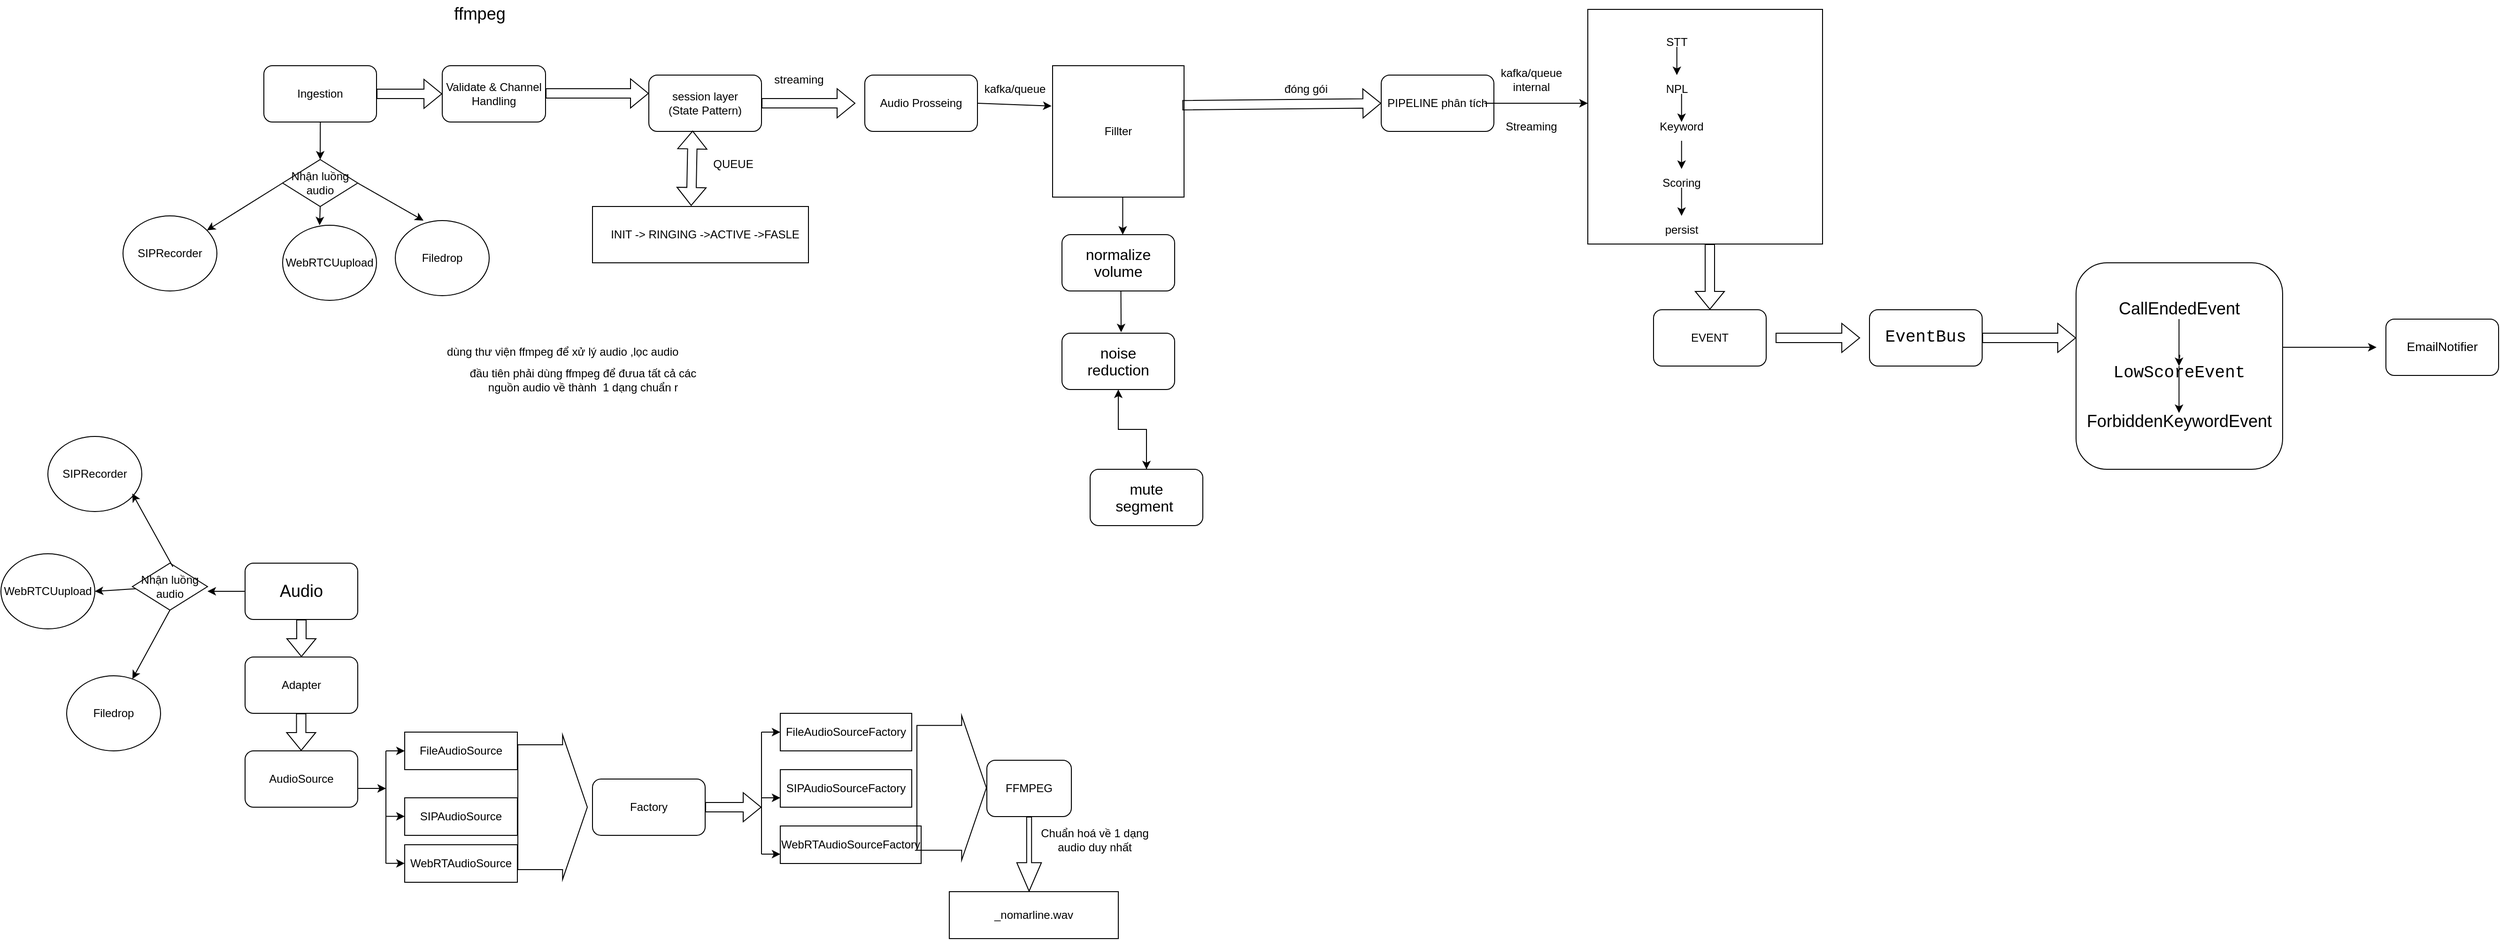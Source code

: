 <mxfile version="28.2.3">
  <diagram name="Page-1" id="5exD3tOwVEBH9GhEouph">
    <mxGraphModel dx="1570" dy="395" grid="1" gridSize="10" guides="1" tooltips="1" connect="1" arrows="1" fold="1" page="1" pageScale="1" pageWidth="850" pageHeight="1100" math="0" shadow="0">
      <root>
        <mxCell id="0" />
        <mxCell id="1" parent="0" />
        <mxCell id="lYN4OYt0fOrp-CvqFd3v-1" value="Ingestion" style="rounded=1;whiteSpace=wrap;html=1;" parent="1" vertex="1">
          <mxGeometry x="10" y="170" width="120" height="60" as="geometry" />
        </mxCell>
        <mxCell id="lYN4OYt0fOrp-CvqFd3v-2" value="SIPRecorder" style="ellipse;whiteSpace=wrap;html=1;" parent="1" vertex="1">
          <mxGeometry x="-140" y="330" width="100" height="80" as="geometry" />
        </mxCell>
        <mxCell id="lYN4OYt0fOrp-CvqFd3v-3" value="WebRTCUupload" style="ellipse;whiteSpace=wrap;html=1;" parent="1" vertex="1">
          <mxGeometry x="30" y="340" width="100" height="80" as="geometry" />
        </mxCell>
        <mxCell id="lYN4OYt0fOrp-CvqFd3v-4" value="Filedrop" style="ellipse;whiteSpace=wrap;html=1;" parent="1" vertex="1">
          <mxGeometry x="150" y="335" width="100" height="80" as="geometry" />
        </mxCell>
        <mxCell id="lYN4OYt0fOrp-CvqFd3v-5" value="Nhận luồng audio" style="rhombus;whiteSpace=wrap;html=1;" parent="1" vertex="1">
          <mxGeometry x="30" y="270" width="80" height="50" as="geometry" />
        </mxCell>
        <mxCell id="lYN4OYt0fOrp-CvqFd3v-6" value="" style="endArrow=classic;html=1;rounded=0;entryX=0.5;entryY=0;entryDx=0;entryDy=0;" parent="1" target="lYN4OYt0fOrp-CvqFd3v-5" edge="1">
          <mxGeometry width="50" height="50" relative="1" as="geometry">
            <mxPoint x="70.15" y="230" as="sourcePoint" />
            <mxPoint x="69.86" y="250" as="targetPoint" />
          </mxGeometry>
        </mxCell>
        <mxCell id="lYN4OYt0fOrp-CvqFd3v-7" value="" style="endArrow=classic;html=1;rounded=0;entryX=0.3;entryY=0;entryDx=0;entryDy=0;entryPerimeter=0;exitX=1;exitY=0.5;exitDx=0;exitDy=0;" parent="1" source="lYN4OYt0fOrp-CvqFd3v-5" target="lYN4OYt0fOrp-CvqFd3v-4" edge="1">
          <mxGeometry width="50" height="50" relative="1" as="geometry">
            <mxPoint x="210" y="300" as="sourcePoint" />
            <mxPoint x="260" y="250" as="targetPoint" />
          </mxGeometry>
        </mxCell>
        <mxCell id="lYN4OYt0fOrp-CvqFd3v-8" value="" style="endArrow=classic;html=1;rounded=0;entryX=0.394;entryY=0;entryDx=0;entryDy=0;entryPerimeter=0;exitX=0.5;exitY=1;exitDx=0;exitDy=0;" parent="1" source="lYN4OYt0fOrp-CvqFd3v-5" target="lYN4OYt0fOrp-CvqFd3v-3" edge="1">
          <mxGeometry width="50" height="50" relative="1" as="geometry">
            <mxPoint x="190" y="310" as="sourcePoint" />
            <mxPoint x="240" y="260" as="targetPoint" />
          </mxGeometry>
        </mxCell>
        <mxCell id="lYN4OYt0fOrp-CvqFd3v-9" value="" style="endArrow=classic;html=1;rounded=0;exitX=0;exitY=0.5;exitDx=0;exitDy=0;" parent="1" source="lYN4OYt0fOrp-CvqFd3v-5" target="lYN4OYt0fOrp-CvqFd3v-2" edge="1">
          <mxGeometry width="50" height="50" relative="1" as="geometry">
            <mxPoint x="20" y="300" as="sourcePoint" />
            <mxPoint x="220" y="250" as="targetPoint" />
          </mxGeometry>
        </mxCell>
        <mxCell id="lYN4OYt0fOrp-CvqFd3v-10" value="session layer&lt;div&gt;(State Pattern)&lt;/div&gt;" style="rounded=1;whiteSpace=wrap;html=1;" parent="1" vertex="1">
          <mxGeometry x="420" y="180" width="120" height="60" as="geometry" />
        </mxCell>
        <mxCell id="lYN4OYt0fOrp-CvqFd3v-11" value="" style="shape=flexArrow;endArrow=classic;html=1;rounded=0;entryX=0;entryY=0.5;entryDx=0;entryDy=0;" parent="1" edge="1">
          <mxGeometry width="50" height="50" relative="1" as="geometry">
            <mxPoint x="310" y="199.52" as="sourcePoint" />
            <mxPoint x="420" y="199.52" as="targetPoint" />
          </mxGeometry>
        </mxCell>
        <mxCell id="lYN4OYt0fOrp-CvqFd3v-12" value="" style="rounded=0;whiteSpace=wrap;html=1;" parent="1" vertex="1">
          <mxGeometry x="360" y="320" width="230" height="60" as="geometry" />
        </mxCell>
        <mxCell id="lYN4OYt0fOrp-CvqFd3v-14" value="INIT -&amp;gt; RINGING -&amp;gt;ACTIVE -&amp;gt;FASLE" style="text;html=1;align=center;verticalAlign=middle;whiteSpace=wrap;rounded=0;" parent="1" vertex="1">
          <mxGeometry x="375" y="335" width="210" height="30" as="geometry" />
        </mxCell>
        <mxCell id="lYN4OYt0fOrp-CvqFd3v-16" value="" style="shape=flexArrow;endArrow=classic;html=1;rounded=0;" parent="1" edge="1">
          <mxGeometry width="50" height="50" relative="1" as="geometry">
            <mxPoint x="540" y="210" as="sourcePoint" />
            <mxPoint x="640" y="210" as="targetPoint" />
          </mxGeometry>
        </mxCell>
        <mxCell id="lYN4OYt0fOrp-CvqFd3v-17" value="Audio Prosseing" style="rounded=1;whiteSpace=wrap;html=1;" parent="1" vertex="1">
          <mxGeometry x="650" y="180" width="120" height="60" as="geometry" />
        </mxCell>
        <mxCell id="lYN4OYt0fOrp-CvqFd3v-18" value="" style="endArrow=classic;html=1;rounded=0;entryX=-0.008;entryY=0.307;entryDx=0;entryDy=0;entryPerimeter=0;" parent="1" target="lYN4OYt0fOrp-CvqFd3v-19" edge="1">
          <mxGeometry width="50" height="50" relative="1" as="geometry">
            <mxPoint x="770" y="210" as="sourcePoint" />
            <mxPoint x="830" y="210" as="targetPoint" />
          </mxGeometry>
        </mxCell>
        <mxCell id="lYN4OYt0fOrp-CvqFd3v-19" value="Fillter" style="whiteSpace=wrap;html=1;aspect=fixed;" parent="1" vertex="1">
          <mxGeometry x="850" y="170" width="140" height="140" as="geometry" />
        </mxCell>
        <mxCell id="lYN4OYt0fOrp-CvqFd3v-25" value="" style="shape=flexArrow;endArrow=classic;html=1;rounded=0;exitX=0.987;exitY=0.301;exitDx=0;exitDy=0;exitPerimeter=0;" parent="1" source="lYN4OYt0fOrp-CvqFd3v-19" edge="1">
          <mxGeometry width="50" height="50" relative="1" as="geometry">
            <mxPoint x="1070" y="210" as="sourcePoint" />
            <mxPoint x="1200" y="210" as="targetPoint" />
          </mxGeometry>
        </mxCell>
        <mxCell id="lYN4OYt0fOrp-CvqFd3v-26" value="đóng gói" style="text;html=1;align=center;verticalAlign=middle;whiteSpace=wrap;rounded=0;" parent="1" vertex="1">
          <mxGeometry x="1090" y="180" width="60" height="30" as="geometry" />
        </mxCell>
        <mxCell id="lYN4OYt0fOrp-CvqFd3v-27" value="PIPELINE phân tích" style="rounded=1;whiteSpace=wrap;html=1;" parent="1" vertex="1">
          <mxGeometry x="1200" y="180" width="120" height="60" as="geometry" />
        </mxCell>
        <mxCell id="lYN4OYt0fOrp-CvqFd3v-28" value="" style="endArrow=classic;html=1;rounded=0;entryX=0;entryY=0.4;entryDx=0;entryDy=0;entryPerimeter=0;" parent="1" target="lYN4OYt0fOrp-CvqFd3v-29" edge="1">
          <mxGeometry width="50" height="50" relative="1" as="geometry">
            <mxPoint x="1310" y="210" as="sourcePoint" />
            <mxPoint x="1380" y="210" as="targetPoint" />
          </mxGeometry>
        </mxCell>
        <mxCell id="lYN4OYt0fOrp-CvqFd3v-29" value="" style="whiteSpace=wrap;html=1;aspect=fixed;" parent="1" vertex="1">
          <mxGeometry x="1420" y="110" width="250" height="250" as="geometry" />
        </mxCell>
        <mxCell id="lYN4OYt0fOrp-CvqFd3v-30" value="STT" style="text;html=1;align=center;verticalAlign=middle;whiteSpace=wrap;rounded=0;" parent="1" vertex="1">
          <mxGeometry x="1485" y="130" width="60" height="30" as="geometry" />
        </mxCell>
        <mxCell id="lYN4OYt0fOrp-CvqFd3v-31" value="NPL" style="text;html=1;align=center;verticalAlign=middle;whiteSpace=wrap;rounded=0;" parent="1" vertex="1">
          <mxGeometry x="1485" y="180" width="60" height="30" as="geometry" />
        </mxCell>
        <mxCell id="lYN4OYt0fOrp-CvqFd3v-32" value="Keyword" style="text;html=1;align=center;verticalAlign=middle;whiteSpace=wrap;rounded=0;" parent="1" vertex="1">
          <mxGeometry x="1490" y="220" width="60" height="30" as="geometry" />
        </mxCell>
        <mxCell id="lYN4OYt0fOrp-CvqFd3v-33" value="Scoring" style="text;html=1;align=center;verticalAlign=middle;whiteSpace=wrap;rounded=0;" parent="1" vertex="1">
          <mxGeometry x="1490" y="280" width="60" height="30" as="geometry" />
        </mxCell>
        <mxCell id="lYN4OYt0fOrp-CvqFd3v-34" value="persist" style="text;html=1;align=center;verticalAlign=middle;whiteSpace=wrap;rounded=0;" parent="1" vertex="1">
          <mxGeometry x="1490" y="330" width="60" height="30" as="geometry" />
        </mxCell>
        <mxCell id="lYN4OYt0fOrp-CvqFd3v-35" value="kafka/queue internal" style="text;html=1;align=center;verticalAlign=middle;whiteSpace=wrap;rounded=0;" parent="1" vertex="1">
          <mxGeometry x="1330" y="170" width="60" height="30" as="geometry" />
        </mxCell>
        <mxCell id="lYN4OYt0fOrp-CvqFd3v-40" value="streaming" style="text;html=1;align=center;verticalAlign=middle;whiteSpace=wrap;rounded=0;" parent="1" vertex="1">
          <mxGeometry x="550" y="170" width="60" height="30" as="geometry" />
        </mxCell>
        <mxCell id="lYN4OYt0fOrp-CvqFd3v-41" value="kafka/queue" style="text;html=1;align=center;verticalAlign=middle;whiteSpace=wrap;rounded=0;" parent="1" vertex="1">
          <mxGeometry x="780" y="180" width="60" height="30" as="geometry" />
        </mxCell>
        <mxCell id="lYN4OYt0fOrp-CvqFd3v-42" value="" style="endArrow=classic;html=1;rounded=0;" parent="1" edge="1">
          <mxGeometry width="50" height="50" relative="1" as="geometry">
            <mxPoint x="1514.86" y="150" as="sourcePoint" />
            <mxPoint x="1514.86" y="180" as="targetPoint" />
          </mxGeometry>
        </mxCell>
        <mxCell id="lYN4OYt0fOrp-CvqFd3v-43" value="" style="endArrow=classic;html=1;rounded=0;" parent="1" edge="1">
          <mxGeometry width="50" height="50" relative="1" as="geometry">
            <mxPoint x="1519.86" y="200" as="sourcePoint" />
            <mxPoint x="1519.86" y="230" as="targetPoint" />
          </mxGeometry>
        </mxCell>
        <mxCell id="lYN4OYt0fOrp-CvqFd3v-44" value="" style="endArrow=classic;html=1;rounded=0;" parent="1" edge="1">
          <mxGeometry width="50" height="50" relative="1" as="geometry">
            <mxPoint x="1519.86" y="250" as="sourcePoint" />
            <mxPoint x="1519.86" y="280" as="targetPoint" />
          </mxGeometry>
        </mxCell>
        <mxCell id="lYN4OYt0fOrp-CvqFd3v-45" value="" style="endArrow=classic;html=1;rounded=0;" parent="1" edge="1">
          <mxGeometry width="50" height="50" relative="1" as="geometry">
            <mxPoint x="1519.86" y="300" as="sourcePoint" />
            <mxPoint x="1519.86" y="330" as="targetPoint" />
          </mxGeometry>
        </mxCell>
        <mxCell id="lYN4OYt0fOrp-CvqFd3v-47" value="&lt;span style=&quot;font-size:12.0pt;line-height:107%;&lt;br/&gt;font-family:&amp;quot;Times New Roman&amp;quot;,serif;mso-fareast-font-family:&amp;quot;Times New Roman&amp;quot;;&lt;br/&gt;mso-ansi-language:EN-US;mso-fareast-language:EN-US;mso-bidi-language:AR-SA&quot;&gt;normalize&lt;br/&gt;volume&lt;/span&gt;" style="rounded=1;whiteSpace=wrap;html=1;" parent="1" vertex="1">
          <mxGeometry x="860" y="350" width="120" height="60" as="geometry" />
        </mxCell>
        <mxCell id="lYN4OYt0fOrp-CvqFd3v-48" value="" style="endArrow=classic;html=1;rounded=0;" parent="1" edge="1">
          <mxGeometry width="50" height="50" relative="1" as="geometry">
            <mxPoint x="924.71" y="310" as="sourcePoint" />
            <mxPoint x="924.71" y="350" as="targetPoint" />
          </mxGeometry>
        </mxCell>
        <mxCell id="lYN4OYt0fOrp-CvqFd3v-50" value="" style="endArrow=classic;html=1;rounded=0;entryX=0.646;entryY=-0.025;entryDx=0;entryDy=0;entryPerimeter=0;exitX=0.523;exitY=1;exitDx=0;exitDy=0;exitPerimeter=0;" parent="1" source="lYN4OYt0fOrp-CvqFd3v-49" edge="1">
          <mxGeometry width="50" height="50" relative="1" as="geometry">
            <mxPoint x="944.96" y="462.52" as="sourcePoint" />
            <mxPoint x="955.04" y="500" as="targetPoint" />
          </mxGeometry>
        </mxCell>
        <mxCell id="U8JCTARTQG8S7cbm4cmT-45" value="" style="edgeStyle=orthogonalEdgeStyle;rounded=0;orthogonalLoop=1;jettySize=auto;html=1;" parent="1" source="lYN4OYt0fOrp-CvqFd3v-51" target="lYN4OYt0fOrp-CvqFd3v-49" edge="1">
          <mxGeometry relative="1" as="geometry" />
        </mxCell>
        <mxCell id="lYN4OYt0fOrp-CvqFd3v-51" value="&lt;span style=&quot;font-size:12.0pt;line-height:107%;&lt;br/&gt;font-family:&amp;quot;Times New Roman&amp;quot;,serif;mso-fareast-font-family:&amp;quot;Times New Roman&amp;quot;;&lt;br/&gt;mso-ansi-language:EN-US;mso-fareast-language:EN-US;mso-bidi-language:AR-SA&quot;&gt;mute&lt;br/&gt;segment&amp;nbsp;&lt;/span&gt;" style="rounded=1;whiteSpace=wrap;html=1;" parent="1" vertex="1">
          <mxGeometry x="890" y="600" width="120" height="60" as="geometry" />
        </mxCell>
        <mxCell id="lYN4OYt0fOrp-CvqFd3v-52" value="" style="endArrow=classic;html=1;rounded=0;entryX=0.5;entryY=0;entryDx=0;entryDy=0;" parent="1" target="lYN4OYt0fOrp-CvqFd3v-51" edge="1">
          <mxGeometry width="50" height="50" relative="1" as="geometry">
            <mxPoint x="950" y="560" as="sourcePoint" />
            <mxPoint x="1000" y="510" as="targetPoint" />
          </mxGeometry>
        </mxCell>
        <mxCell id="lYN4OYt0fOrp-CvqFd3v-53" value="" style="shape=flexArrow;endArrow=classic;html=1;rounded=0;exitX=1;exitY=1;exitDx=0;exitDy=0;" parent="1" source="lYN4OYt0fOrp-CvqFd3v-34" edge="1">
          <mxGeometry width="50" height="50" relative="1" as="geometry">
            <mxPoint x="1500" y="480" as="sourcePoint" />
            <mxPoint x="1550" y="430" as="targetPoint" />
          </mxGeometry>
        </mxCell>
        <mxCell id="lYN4OYt0fOrp-CvqFd3v-56" value="EVENT" style="rounded=1;whiteSpace=wrap;html=1;" parent="1" vertex="1">
          <mxGeometry x="1490" y="430" width="120" height="60" as="geometry" />
        </mxCell>
        <mxCell id="lYN4OYt0fOrp-CvqFd3v-57" value="" style="shape=flexArrow;endArrow=classic;html=1;rounded=0;" parent="1" edge="1">
          <mxGeometry width="50" height="50" relative="1" as="geometry">
            <mxPoint x="1620" y="460" as="sourcePoint" />
            <mxPoint x="1710" y="460" as="targetPoint" />
          </mxGeometry>
        </mxCell>
        <mxCell id="lYN4OYt0fOrp-CvqFd3v-58" value="&lt;span style=&quot;line-height: 107%; font-family: &amp;quot;Courier New&amp;quot;;&quot;&gt;&lt;font style=&quot;font-size: 18px;&quot;&gt;EventBus&lt;/font&gt;&lt;/span&gt;" style="rounded=1;whiteSpace=wrap;html=1;" parent="1" vertex="1">
          <mxGeometry x="1720" y="430" width="120" height="60" as="geometry" />
        </mxCell>
        <mxCell id="lYN4OYt0fOrp-CvqFd3v-60" value="" style="shape=flexArrow;endArrow=classic;html=1;rounded=0;" parent="1" edge="1">
          <mxGeometry width="50" height="50" relative="1" as="geometry">
            <mxPoint x="1840" y="460" as="sourcePoint" />
            <mxPoint x="1940" y="460" as="targetPoint" />
          </mxGeometry>
        </mxCell>
        <mxCell id="lYN4OYt0fOrp-CvqFd3v-61" value="" style="rounded=1;whiteSpace=wrap;html=1;" parent="1" vertex="1">
          <mxGeometry x="1940" y="380" width="220" height="220" as="geometry" />
        </mxCell>
        <mxCell id="lYN4OYt0fOrp-CvqFd3v-62" value="&lt;span style=&quot;line-height: 107%;&quot;&gt;&lt;font style=&quot;font-size: 18px;&quot;&gt;CallEndedEvent&lt;/font&gt;&lt;/span&gt;" style="text;html=1;align=center;verticalAlign=middle;whiteSpace=wrap;rounded=0;" parent="1" vertex="1">
          <mxGeometry x="2020" y="415" width="60" height="30" as="geometry" />
        </mxCell>
        <mxCell id="lYN4OYt0fOrp-CvqFd3v-63" value="&lt;font style=&quot;font-size: 18px;&quot;&gt;&lt;span style=&quot;line-height: 107%;&quot;&gt;, &lt;/span&gt;&lt;span style=&quot;line-height: 107%; font-family: &amp;quot;Courier New&amp;quot;;&quot;&gt;LowScoreEvent&lt;/span&gt;&lt;/font&gt;" style="text;html=1;align=center;verticalAlign=middle;whiteSpace=wrap;rounded=0;" parent="1" vertex="1">
          <mxGeometry x="2020" y="470" width="60" height="30" as="geometry" />
        </mxCell>
        <mxCell id="lYN4OYt0fOrp-CvqFd3v-64" value="&lt;span style=&quot;line-height: 107%;&quot;&gt;&lt;font style=&quot;font-size: 18px;&quot;&gt;ForbiddenKeywordEvent&lt;/font&gt;&lt;/span&gt;" style="text;html=1;align=center;verticalAlign=middle;whiteSpace=wrap;rounded=0;" parent="1" vertex="1">
          <mxGeometry x="2020" y="535" width="60" height="30" as="geometry" />
        </mxCell>
        <mxCell id="lYN4OYt0fOrp-CvqFd3v-65" value="" style="endArrow=classic;html=1;rounded=0;" parent="1" edge="1">
          <mxGeometry width="50" height="50" relative="1" as="geometry">
            <mxPoint x="2049.66" y="440" as="sourcePoint" />
            <mxPoint x="2049.66" y="490" as="targetPoint" />
          </mxGeometry>
        </mxCell>
        <mxCell id="lYN4OYt0fOrp-CvqFd3v-66" value="" style="endArrow=classic;html=1;rounded=0;" parent="1" edge="1">
          <mxGeometry width="50" height="50" relative="1" as="geometry">
            <mxPoint x="2049.66" y="490" as="sourcePoint" />
            <mxPoint x="2049.66" y="540" as="targetPoint" />
          </mxGeometry>
        </mxCell>
        <mxCell id="lYN4OYt0fOrp-CvqFd3v-67" value="" style="endArrow=classic;html=1;rounded=0;" parent="1" edge="1">
          <mxGeometry width="50" height="50" relative="1" as="geometry">
            <mxPoint x="2160" y="470" as="sourcePoint" />
            <mxPoint x="2260" y="470" as="targetPoint" />
          </mxGeometry>
        </mxCell>
        <mxCell id="lYN4OYt0fOrp-CvqFd3v-68" value="&lt;span style=&quot;font-size:10.0pt;line-height:107%;&lt;br/&gt;font-family:&amp;quot;Courier New&amp;quot;;mso-fareast-font-family:&amp;quot;Times New Roman&amp;quot;;mso-ansi-language:&lt;br/&gt;EN-US;mso-fareast-language:EN-US;mso-bidi-language:AR-SA&quot;&gt;EmailNotifier&lt;/span&gt;" style="rounded=1;whiteSpace=wrap;html=1;" parent="1" vertex="1">
          <mxGeometry x="2270" y="440" width="120" height="60" as="geometry" />
        </mxCell>
        <mxCell id="lYN4OYt0fOrp-CvqFd3v-70" value="" style="shape=flexArrow;endArrow=classic;startArrow=classic;html=1;rounded=0;exitX=0.457;exitY=-0.012;exitDx=0;exitDy=0;entryX=0.389;entryY=0.986;entryDx=0;entryDy=0;entryPerimeter=0;exitPerimeter=0;" parent="1" source="lYN4OYt0fOrp-CvqFd3v-12" target="lYN4OYt0fOrp-CvqFd3v-10" edge="1">
          <mxGeometry width="100" height="100" relative="1" as="geometry">
            <mxPoint x="290" y="350" as="sourcePoint" />
            <mxPoint x="140" y="220" as="targetPoint" />
          </mxGeometry>
        </mxCell>
        <mxCell id="lYN4OYt0fOrp-CvqFd3v-71" value="QUEUE" style="text;html=1;align=center;verticalAlign=middle;whiteSpace=wrap;rounded=0;" parent="1" vertex="1">
          <mxGeometry x="480" y="260" width="60" height="30" as="geometry" />
        </mxCell>
        <mxCell id="lYN4OYt0fOrp-CvqFd3v-72" value="Streaming" style="text;html=1;align=center;verticalAlign=middle;whiteSpace=wrap;rounded=0;" parent="1" vertex="1">
          <mxGeometry x="1330" y="220" width="60" height="30" as="geometry" />
        </mxCell>
        <mxCell id="lYN4OYt0fOrp-CvqFd3v-73" value="dùng thư viện ffmpeg để xử lý audio ,lọc audio&amp;nbsp;" style="text;html=1;align=center;verticalAlign=middle;whiteSpace=wrap;rounded=0;" parent="1" vertex="1">
          <mxGeometry x="-20" y="415" width="700" height="120" as="geometry" />
        </mxCell>
        <mxCell id="lYN4OYt0fOrp-CvqFd3v-74" value="đầu tiên phải dùng ffmpeg để đưua tất cả các nguồn audio về thành&amp;nbsp; 1 dạng chuẩn r" style="text;html=1;align=center;verticalAlign=middle;whiteSpace=wrap;rounded=0;" parent="1" vertex="1">
          <mxGeometry x="210" y="490" width="280" height="30" as="geometry" />
        </mxCell>
        <mxCell id="U8JCTARTQG8S7cbm4cmT-1" value="&lt;font style=&quot;font-size: 18px;&quot;&gt;ffmpeg&lt;/font&gt;" style="text;html=1;align=center;verticalAlign=middle;whiteSpace=wrap;rounded=0;" parent="1" vertex="1">
          <mxGeometry x="210" y="100" width="60" height="30" as="geometry" />
        </mxCell>
        <mxCell id="U8JCTARTQG8S7cbm4cmT-2" value="&lt;font style=&quot;font-size: 18px;&quot;&gt;Audio&lt;/font&gt;" style="rounded=1;whiteSpace=wrap;html=1;" parent="1" vertex="1">
          <mxGeometry x="-10" y="700" width="120" height="60" as="geometry" />
        </mxCell>
        <mxCell id="U8JCTARTQG8S7cbm4cmT-3" value="Nhận luồng audio" style="rhombus;whiteSpace=wrap;html=1;" parent="1" vertex="1">
          <mxGeometry x="-130" y="700" width="80" height="50" as="geometry" />
        </mxCell>
        <mxCell id="U8JCTARTQG8S7cbm4cmT-4" value="" style="endArrow=classic;html=1;rounded=0;exitX=0;exitY=0.5;exitDx=0;exitDy=0;" parent="1" source="U8JCTARTQG8S7cbm4cmT-2" edge="1">
          <mxGeometry width="50" height="50" relative="1" as="geometry">
            <mxPoint x="39.89" y="760" as="sourcePoint" />
            <mxPoint x="-50" y="730" as="targetPoint" />
          </mxGeometry>
        </mxCell>
        <mxCell id="U8JCTARTQG8S7cbm4cmT-5" value="SIPRecorder" style="ellipse;whiteSpace=wrap;html=1;" parent="1" vertex="1">
          <mxGeometry x="-220" y="565" width="100" height="80" as="geometry" />
        </mxCell>
        <mxCell id="U8JCTARTQG8S7cbm4cmT-6" value="WebRTCUupload" style="ellipse;whiteSpace=wrap;html=1;" parent="1" vertex="1">
          <mxGeometry x="-270" y="690" width="100" height="80" as="geometry" />
        </mxCell>
        <mxCell id="U8JCTARTQG8S7cbm4cmT-7" value="Filedrop" style="ellipse;whiteSpace=wrap;html=1;" parent="1" vertex="1">
          <mxGeometry x="-200" y="820" width="100" height="80" as="geometry" />
        </mxCell>
        <mxCell id="U8JCTARTQG8S7cbm4cmT-8" value="" style="endArrow=classic;html=1;rounded=0;exitX=0.539;exitY=0.077;exitDx=0;exitDy=0;entryX=0.899;entryY=0.76;entryDx=0;entryDy=0;entryPerimeter=0;exitPerimeter=0;" parent="1" source="U8JCTARTQG8S7cbm4cmT-3" target="U8JCTARTQG8S7cbm4cmT-5" edge="1">
          <mxGeometry width="50" height="50" relative="1" as="geometry">
            <mxPoint y="830" as="sourcePoint" />
            <mxPoint x="-81" y="880" as="targetPoint" />
          </mxGeometry>
        </mxCell>
        <mxCell id="U8JCTARTQG8S7cbm4cmT-9" value="" style="endArrow=classic;html=1;rounded=0;exitX=0.5;exitY=1;exitDx=0;exitDy=0;" parent="1" source="U8JCTARTQG8S7cbm4cmT-3" target="U8JCTARTQG8S7cbm4cmT-7" edge="1">
          <mxGeometry width="50" height="50" relative="1" as="geometry">
            <mxPoint x="80" y="820" as="sourcePoint" />
            <mxPoint x="150" y="860" as="targetPoint" />
          </mxGeometry>
        </mxCell>
        <mxCell id="U8JCTARTQG8S7cbm4cmT-10" value="" style="endArrow=classic;html=1;rounded=0;entryX=1;entryY=0.5;entryDx=0;entryDy=0;" parent="1" source="U8JCTARTQG8S7cbm4cmT-3" target="U8JCTARTQG8S7cbm4cmT-6" edge="1">
          <mxGeometry width="50" height="50" relative="1" as="geometry">
            <mxPoint x="39.89" y="850" as="sourcePoint" />
            <mxPoint x="39.74" y="890" as="targetPoint" />
          </mxGeometry>
        </mxCell>
        <mxCell id="U8JCTARTQG8S7cbm4cmT-11" value="" style="shape=flexArrow;endArrow=classic;html=1;rounded=0;" parent="1" source="U8JCTARTQG8S7cbm4cmT-2" edge="1">
          <mxGeometry width="50" height="50" relative="1" as="geometry">
            <mxPoint x="110" y="729.41" as="sourcePoint" />
            <mxPoint x="50" y="800" as="targetPoint" />
          </mxGeometry>
        </mxCell>
        <mxCell id="U8JCTARTQG8S7cbm4cmT-13" value="Adapter" style="rounded=1;whiteSpace=wrap;html=1;" parent="1" vertex="1">
          <mxGeometry x="-10" y="800" width="120" height="60" as="geometry" />
        </mxCell>
        <mxCell id="U8JCTARTQG8S7cbm4cmT-15" value="AudioSource" style="rounded=1;whiteSpace=wrap;html=1;" parent="1" vertex="1">
          <mxGeometry x="-10" y="900" width="120" height="60" as="geometry" />
        </mxCell>
        <mxCell id="U8JCTARTQG8S7cbm4cmT-16" value="" style="shape=flexArrow;endArrow=classic;html=1;rounded=0;entryX=0;entryY=0.5;entryDx=0;entryDy=0;width=132.941;endSize=8.447;" parent="1" edge="1">
          <mxGeometry width="50" height="50" relative="1" as="geometry">
            <mxPoint x="280" y="960" as="sourcePoint" />
            <mxPoint x="355.0" y="960" as="targetPoint" />
          </mxGeometry>
        </mxCell>
        <mxCell id="U8JCTARTQG8S7cbm4cmT-17" value="" style="shape=flexArrow;endArrow=classic;html=1;rounded=0;" parent="1" edge="1">
          <mxGeometry width="50" height="50" relative="1" as="geometry">
            <mxPoint x="480" y="960" as="sourcePoint" />
            <mxPoint x="540" y="960" as="targetPoint" />
          </mxGeometry>
        </mxCell>
        <mxCell id="U8JCTARTQG8S7cbm4cmT-18" value="Factory" style="rounded=1;whiteSpace=wrap;html=1;" parent="1" vertex="1">
          <mxGeometry x="360" y="930" width="120" height="60" as="geometry" />
        </mxCell>
        <mxCell id="U8JCTARTQG8S7cbm4cmT-19" value="" style="endArrow=classic;html=1;rounded=0;" parent="1" edge="1">
          <mxGeometry width="50" height="50" relative="1" as="geometry">
            <mxPoint x="110" y="940" as="sourcePoint" />
            <mxPoint x="140" y="940" as="targetPoint" />
          </mxGeometry>
        </mxCell>
        <mxCell id="U8JCTARTQG8S7cbm4cmT-20" value="FileAudioSource" style="rounded=0;whiteSpace=wrap;html=1;" parent="1" vertex="1">
          <mxGeometry x="160" y="880" width="120" height="40" as="geometry" />
        </mxCell>
        <mxCell id="U8JCTARTQG8S7cbm4cmT-21" value="WebRTAudioSource" style="rounded=0;whiteSpace=wrap;html=1;" parent="1" vertex="1">
          <mxGeometry x="160" y="1000" width="120" height="40" as="geometry" />
        </mxCell>
        <mxCell id="U8JCTARTQG8S7cbm4cmT-22" value="SIPAudioSource" style="rounded=0;whiteSpace=wrap;html=1;" parent="1" vertex="1">
          <mxGeometry x="160" y="950" width="120" height="40" as="geometry" />
        </mxCell>
        <mxCell id="U8JCTARTQG8S7cbm4cmT-23" value="" style="endArrow=none;html=1;rounded=0;" parent="1" edge="1">
          <mxGeometry width="50" height="50" relative="1" as="geometry">
            <mxPoint x="140" y="1020" as="sourcePoint" />
            <mxPoint x="140" y="900" as="targetPoint" />
          </mxGeometry>
        </mxCell>
        <mxCell id="U8JCTARTQG8S7cbm4cmT-24" value="" style="endArrow=classic;html=1;rounded=0;" parent="1" edge="1">
          <mxGeometry width="50" height="50" relative="1" as="geometry">
            <mxPoint x="140" y="1019.83" as="sourcePoint" />
            <mxPoint x="160" y="1019.83" as="targetPoint" />
          </mxGeometry>
        </mxCell>
        <mxCell id="U8JCTARTQG8S7cbm4cmT-25" value="" style="endArrow=classic;html=1;rounded=0;" parent="1" edge="1">
          <mxGeometry width="50" height="50" relative="1" as="geometry">
            <mxPoint x="140" y="900" as="sourcePoint" />
            <mxPoint x="160" y="900" as="targetPoint" />
          </mxGeometry>
        </mxCell>
        <mxCell id="U8JCTARTQG8S7cbm4cmT-26" value="" style="endArrow=classic;html=1;rounded=0;" parent="1" edge="1">
          <mxGeometry width="50" height="50" relative="1" as="geometry">
            <mxPoint x="140" y="969.76" as="sourcePoint" />
            <mxPoint x="160" y="969.76" as="targetPoint" />
          </mxGeometry>
        </mxCell>
        <mxCell id="U8JCTARTQG8S7cbm4cmT-28" value="" style="shape=flexArrow;endArrow=classic;html=1;rounded=0;" parent="1" edge="1">
          <mxGeometry width="50" height="50" relative="1" as="geometry">
            <mxPoint x="49.76" y="860" as="sourcePoint" />
            <mxPoint x="49.76" y="900" as="targetPoint" />
          </mxGeometry>
        </mxCell>
        <mxCell id="U8JCTARTQG8S7cbm4cmT-29" value="FileAudioSourceFactory" style="rounded=0;whiteSpace=wrap;html=1;" parent="1" vertex="1">
          <mxGeometry x="560" y="860" width="140" height="40" as="geometry" />
        </mxCell>
        <mxCell id="U8JCTARTQG8S7cbm4cmT-30" value="SIPAudioSourceFactory" style="rounded=0;whiteSpace=wrap;html=1;" parent="1" vertex="1">
          <mxGeometry x="560" y="920" width="140" height="40" as="geometry" />
        </mxCell>
        <mxCell id="U8JCTARTQG8S7cbm4cmT-31" value="WebRTAudioSourceFactory" style="rounded=0;whiteSpace=wrap;html=1;" parent="1" vertex="1">
          <mxGeometry x="560" y="980" width="150" height="40" as="geometry" />
        </mxCell>
        <mxCell id="U8JCTARTQG8S7cbm4cmT-32" value="" style="endArrow=none;html=1;rounded=0;" parent="1" edge="1">
          <mxGeometry width="50" height="50" relative="1" as="geometry">
            <mxPoint x="540" y="1010" as="sourcePoint" />
            <mxPoint x="540" y="880" as="targetPoint" />
          </mxGeometry>
        </mxCell>
        <mxCell id="U8JCTARTQG8S7cbm4cmT-33" value="" style="endArrow=classic;html=1;rounded=0;" parent="1" target="U8JCTARTQG8S7cbm4cmT-29" edge="1">
          <mxGeometry width="50" height="50" relative="1" as="geometry">
            <mxPoint x="540" y="880" as="sourcePoint" />
            <mxPoint x="590" y="820" as="targetPoint" />
          </mxGeometry>
        </mxCell>
        <mxCell id="U8JCTARTQG8S7cbm4cmT-34" value="" style="endArrow=classic;html=1;rounded=0;" parent="1" edge="1">
          <mxGeometry width="50" height="50" relative="1" as="geometry">
            <mxPoint x="540" y="950" as="sourcePoint" />
            <mxPoint x="560" y="950" as="targetPoint" />
          </mxGeometry>
        </mxCell>
        <mxCell id="U8JCTARTQG8S7cbm4cmT-35" value="" style="endArrow=classic;html=1;rounded=0;" parent="1" edge="1">
          <mxGeometry width="50" height="50" relative="1" as="geometry">
            <mxPoint x="540" y="1010" as="sourcePoint" />
            <mxPoint x="560" y="1010" as="targetPoint" />
          </mxGeometry>
        </mxCell>
        <mxCell id="U8JCTARTQG8S7cbm4cmT-36" value="" style="shape=flexArrow;endArrow=classic;html=1;rounded=0;entryX=0;entryY=0.5;entryDx=0;entryDy=0;width=132.941;endSize=8.447;" parent="1" edge="1">
          <mxGeometry width="50" height="50" relative="1" as="geometry">
            <mxPoint x="705" y="939.38" as="sourcePoint" />
            <mxPoint x="780.0" y="939.38" as="targetPoint" />
          </mxGeometry>
        </mxCell>
        <mxCell id="U8JCTARTQG8S7cbm4cmT-37" value="FFMPEG" style="rounded=1;whiteSpace=wrap;html=1;" parent="1" vertex="1">
          <mxGeometry x="780" y="910" width="90" height="60" as="geometry" />
        </mxCell>
        <mxCell id="U8JCTARTQG8S7cbm4cmT-39" value="" style="shape=flexArrow;endArrow=classic;html=1;rounded=0;width=5.217;endSize=9.809;exitX=0.5;exitY=1;exitDx=0;exitDy=0;" parent="1" source="U8JCTARTQG8S7cbm4cmT-37" edge="1">
          <mxGeometry width="50" height="50" relative="1" as="geometry">
            <mxPoint x="790" y="1010" as="sourcePoint" />
            <mxPoint x="825" y="1050" as="targetPoint" />
          </mxGeometry>
        </mxCell>
        <mxCell id="U8JCTARTQG8S7cbm4cmT-42" value="Chuẩn hoá về 1 dạng audio duy nhất" style="text;html=1;align=center;verticalAlign=middle;whiteSpace=wrap;rounded=0;" parent="1" vertex="1">
          <mxGeometry x="830" y="980" width="130" height="30" as="geometry" />
        </mxCell>
        <mxCell id="U8JCTARTQG8S7cbm4cmT-43" value="_nomarline.wav" style="rounded=0;whiteSpace=wrap;html=1;" parent="1" vertex="1">
          <mxGeometry x="740" y="1050" width="180" height="50" as="geometry" />
        </mxCell>
        <mxCell id="NaFYUAFEIpMnl4l0nRg4-1" value="Validate &amp;amp; Channel Handling" style="rounded=1;whiteSpace=wrap;html=1;" vertex="1" parent="1">
          <mxGeometry x="200" y="170" width="110" height="60" as="geometry" />
        </mxCell>
        <mxCell id="NaFYUAFEIpMnl4l0nRg4-2" value="" style="shape=flexArrow;endArrow=classic;html=1;rounded=0;entryX=0;entryY=0.5;entryDx=0;entryDy=0;" edge="1" parent="1" target="NaFYUAFEIpMnl4l0nRg4-1">
          <mxGeometry width="50" height="50" relative="1" as="geometry">
            <mxPoint x="130" y="200" as="sourcePoint" />
            <mxPoint x="180" y="150" as="targetPoint" />
          </mxGeometry>
        </mxCell>
        <mxCell id="NaFYUAFEIpMnl4l0nRg4-3" value="" style="endArrow=classic;html=1;rounded=0;exitX=0.523;exitY=1;exitDx=0;exitDy=0;exitPerimeter=0;" edge="1" parent="1" source="lYN4OYt0fOrp-CvqFd3v-47">
          <mxGeometry width="50" height="50" relative="1" as="geometry">
            <mxPoint x="923" y="410" as="sourcePoint" />
            <mxPoint x="923" y="454" as="targetPoint" />
          </mxGeometry>
        </mxCell>
        <mxCell id="lYN4OYt0fOrp-CvqFd3v-49" value="&lt;span style=&quot;font-size:12.0pt;line-height:107%;&lt;br/&gt;font-family:&amp;quot;Times New Roman&amp;quot;,serif;mso-fareast-font-family:&amp;quot;Times New Roman&amp;quot;;&lt;br/&gt;mso-ansi-language:EN-US;mso-fareast-language:EN-US;mso-bidi-language:AR-SA&quot;&gt;noise&lt;br/&gt;reduction&lt;/span&gt;" style="rounded=1;whiteSpace=wrap;html=1;" parent="1" vertex="1">
          <mxGeometry x="860" y="455" width="120" height="60" as="geometry" />
        </mxCell>
      </root>
    </mxGraphModel>
  </diagram>
</mxfile>

